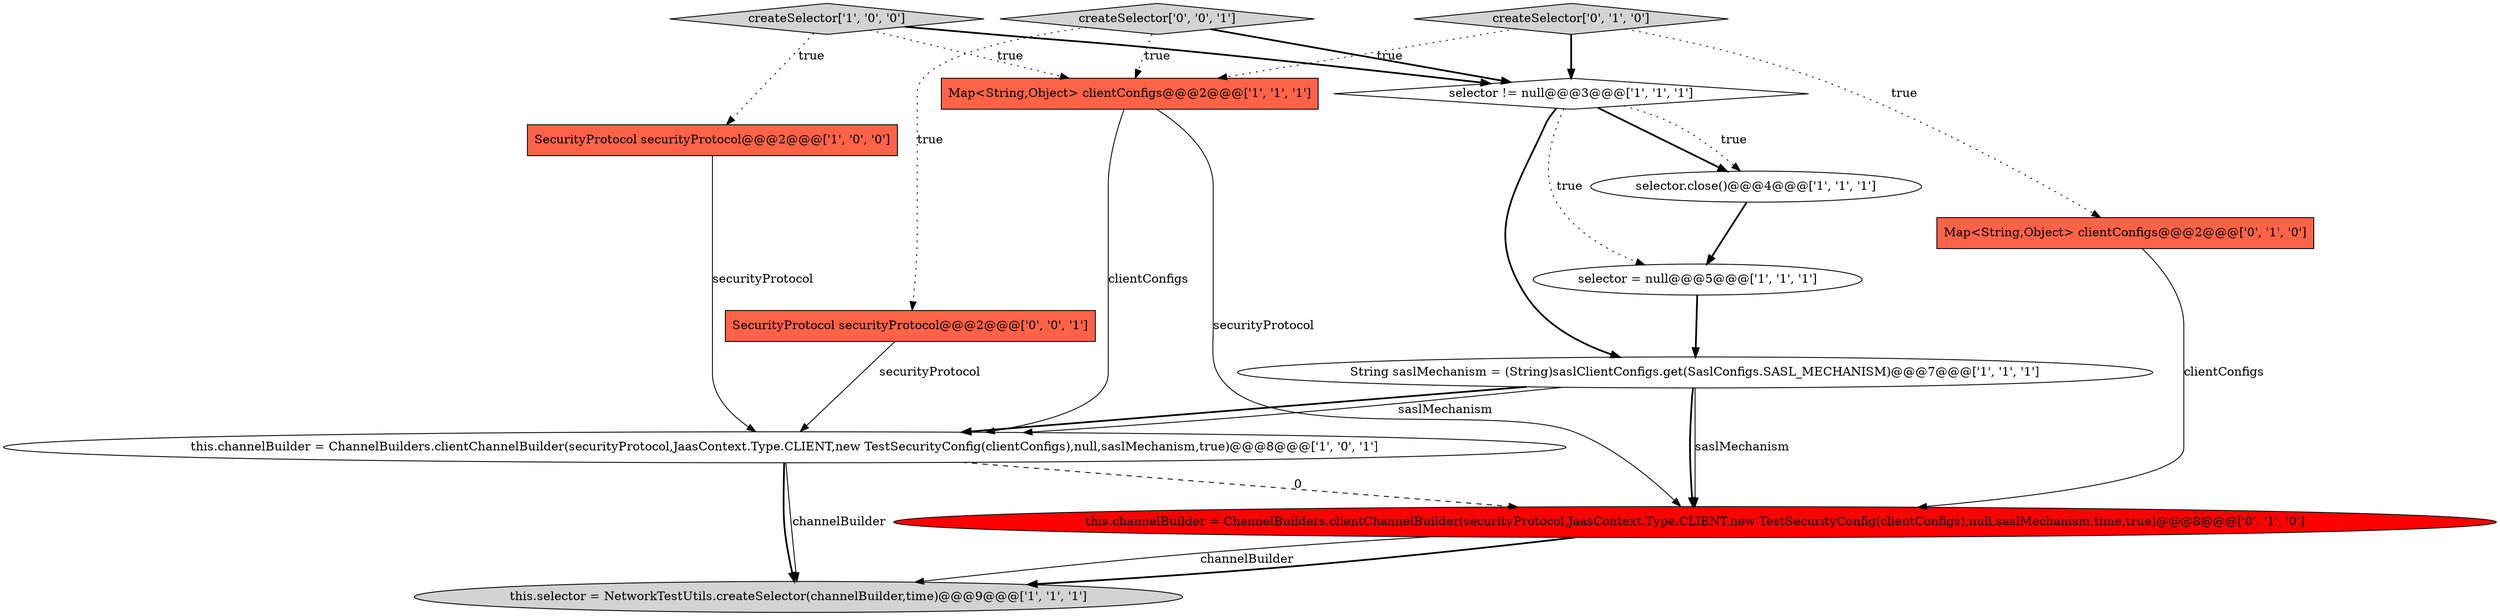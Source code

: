 digraph {
4 [style = filled, label = "selector.close()@@@4@@@['1', '1', '1']", fillcolor = white, shape = ellipse image = "AAA0AAABBB1BBB"];
6 [style = filled, label = "selector != null@@@3@@@['1', '1', '1']", fillcolor = white, shape = diamond image = "AAA0AAABBB1BBB"];
13 [style = filled, label = "createSelector['0', '0', '1']", fillcolor = lightgray, shape = diamond image = "AAA0AAABBB3BBB"];
2 [style = filled, label = "this.channelBuilder = ChannelBuilders.clientChannelBuilder(securityProtocol,JaasContext.Type.CLIENT,new TestSecurityConfig(clientConfigs),null,saslMechanism,true)@@@8@@@['1', '0', '1']", fillcolor = white, shape = ellipse image = "AAA0AAABBB1BBB"];
1 [style = filled, label = "Map<String,Object> clientConfigs@@@2@@@['1', '1', '1']", fillcolor = tomato, shape = box image = "AAA0AAABBB1BBB"];
7 [style = filled, label = "selector = null@@@5@@@['1', '1', '1']", fillcolor = white, shape = ellipse image = "AAA0AAABBB1BBB"];
5 [style = filled, label = "this.selector = NetworkTestUtils.createSelector(channelBuilder,time)@@@9@@@['1', '1', '1']", fillcolor = lightgray, shape = ellipse image = "AAA0AAABBB1BBB"];
9 [style = filled, label = "Map<String,Object> clientConfigs@@@2@@@['0', '1', '0']", fillcolor = tomato, shape = box image = "AAA0AAABBB2BBB"];
12 [style = filled, label = "SecurityProtocol securityProtocol@@@2@@@['0', '0', '1']", fillcolor = tomato, shape = box image = "AAA0AAABBB3BBB"];
8 [style = filled, label = "String saslMechanism = (String)saslClientConfigs.get(SaslConfigs.SASL_MECHANISM)@@@7@@@['1', '1', '1']", fillcolor = white, shape = ellipse image = "AAA0AAABBB1BBB"];
0 [style = filled, label = "SecurityProtocol securityProtocol@@@2@@@['1', '0', '0']", fillcolor = tomato, shape = box image = "AAA0AAABBB1BBB"];
3 [style = filled, label = "createSelector['1', '0', '0']", fillcolor = lightgray, shape = diamond image = "AAA0AAABBB1BBB"];
11 [style = filled, label = "this.channelBuilder = ChannelBuilders.clientChannelBuilder(securityProtocol,JaasContext.Type.CLIENT,new TestSecurityConfig(clientConfigs),null,saslMechanism,time,true)@@@8@@@['0', '1', '0']", fillcolor = red, shape = ellipse image = "AAA1AAABBB2BBB"];
10 [style = filled, label = "createSelector['0', '1', '0']", fillcolor = lightgray, shape = diamond image = "AAA0AAABBB2BBB"];
1->2 [style = solid, label="clientConfigs"];
13->12 [style = dotted, label="true"];
1->11 [style = solid, label="securityProtocol"];
3->6 [style = bold, label=""];
9->11 [style = solid, label="clientConfigs"];
10->9 [style = dotted, label="true"];
7->8 [style = bold, label=""];
12->2 [style = solid, label="securityProtocol"];
10->6 [style = bold, label=""];
4->7 [style = bold, label=""];
2->5 [style = solid, label="channelBuilder"];
8->11 [style = solid, label="saslMechanism"];
13->1 [style = dotted, label="true"];
6->4 [style = bold, label=""];
11->5 [style = bold, label=""];
6->4 [style = dotted, label="true"];
8->2 [style = bold, label=""];
8->2 [style = solid, label="saslMechanism"];
0->2 [style = solid, label="securityProtocol"];
6->8 [style = bold, label=""];
11->5 [style = solid, label="channelBuilder"];
3->0 [style = dotted, label="true"];
6->7 [style = dotted, label="true"];
2->11 [style = dashed, label="0"];
10->1 [style = dotted, label="true"];
13->6 [style = bold, label=""];
8->11 [style = bold, label=""];
3->1 [style = dotted, label="true"];
2->5 [style = bold, label=""];
}
